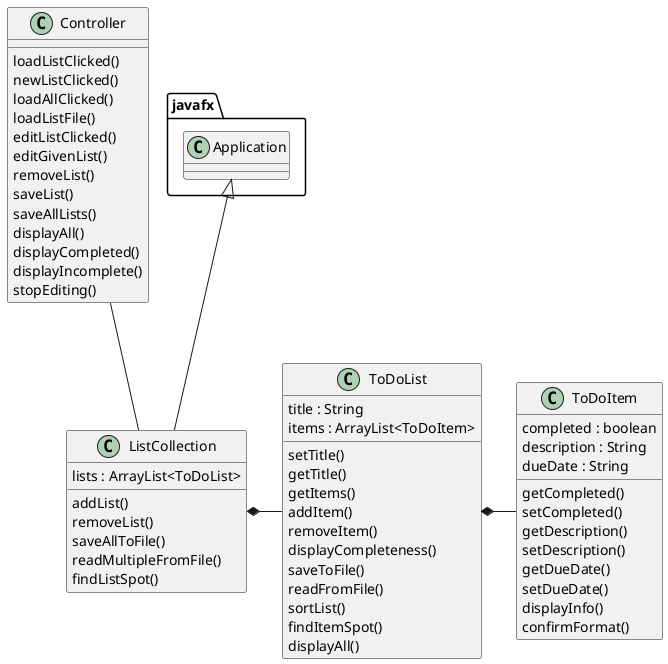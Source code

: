 @startuml
'https://plantuml.com/class-diagram
ToDoList*-ToDoItem
ListCollection*-ToDoList
javafx.Application<|-- ListCollection
Controller-- ListCollection

class Controller{

    loadListClicked()
    newListClicked()
    loadAllClicked()
    loadListFile()
    editListClicked()
    editGivenList()
    removeList()
    saveList()
    saveAllLists()
    displayAll()
    displayCompleted()
    displayIncomplete()
    stopEditing()


}
class ListCollection{
    lists : ArrayList<ToDoList>

    addList()
    removeList()
    saveAllToFile()
    readMultipleFromFile()
    findListSpot()
}

class ToDoList{
    title : String
    items : ArrayList<ToDoItem>

    setTitle()
    getTitle()
    getItems()
    addItem()
    removeItem()
    displayCompleteness()
    saveToFile()
    readFromFile()
    sortList()
    findItemSpot()
    displayAll()
}

class ToDoItem{
    completed : boolean
    description : String
    dueDate : String

    getCompleted()
    setCompleted()
    getDescription()
    setDescription()
    getDueDate()
    setDueDate()
    displayInfo()
    confirmFormat()
}

@enduml